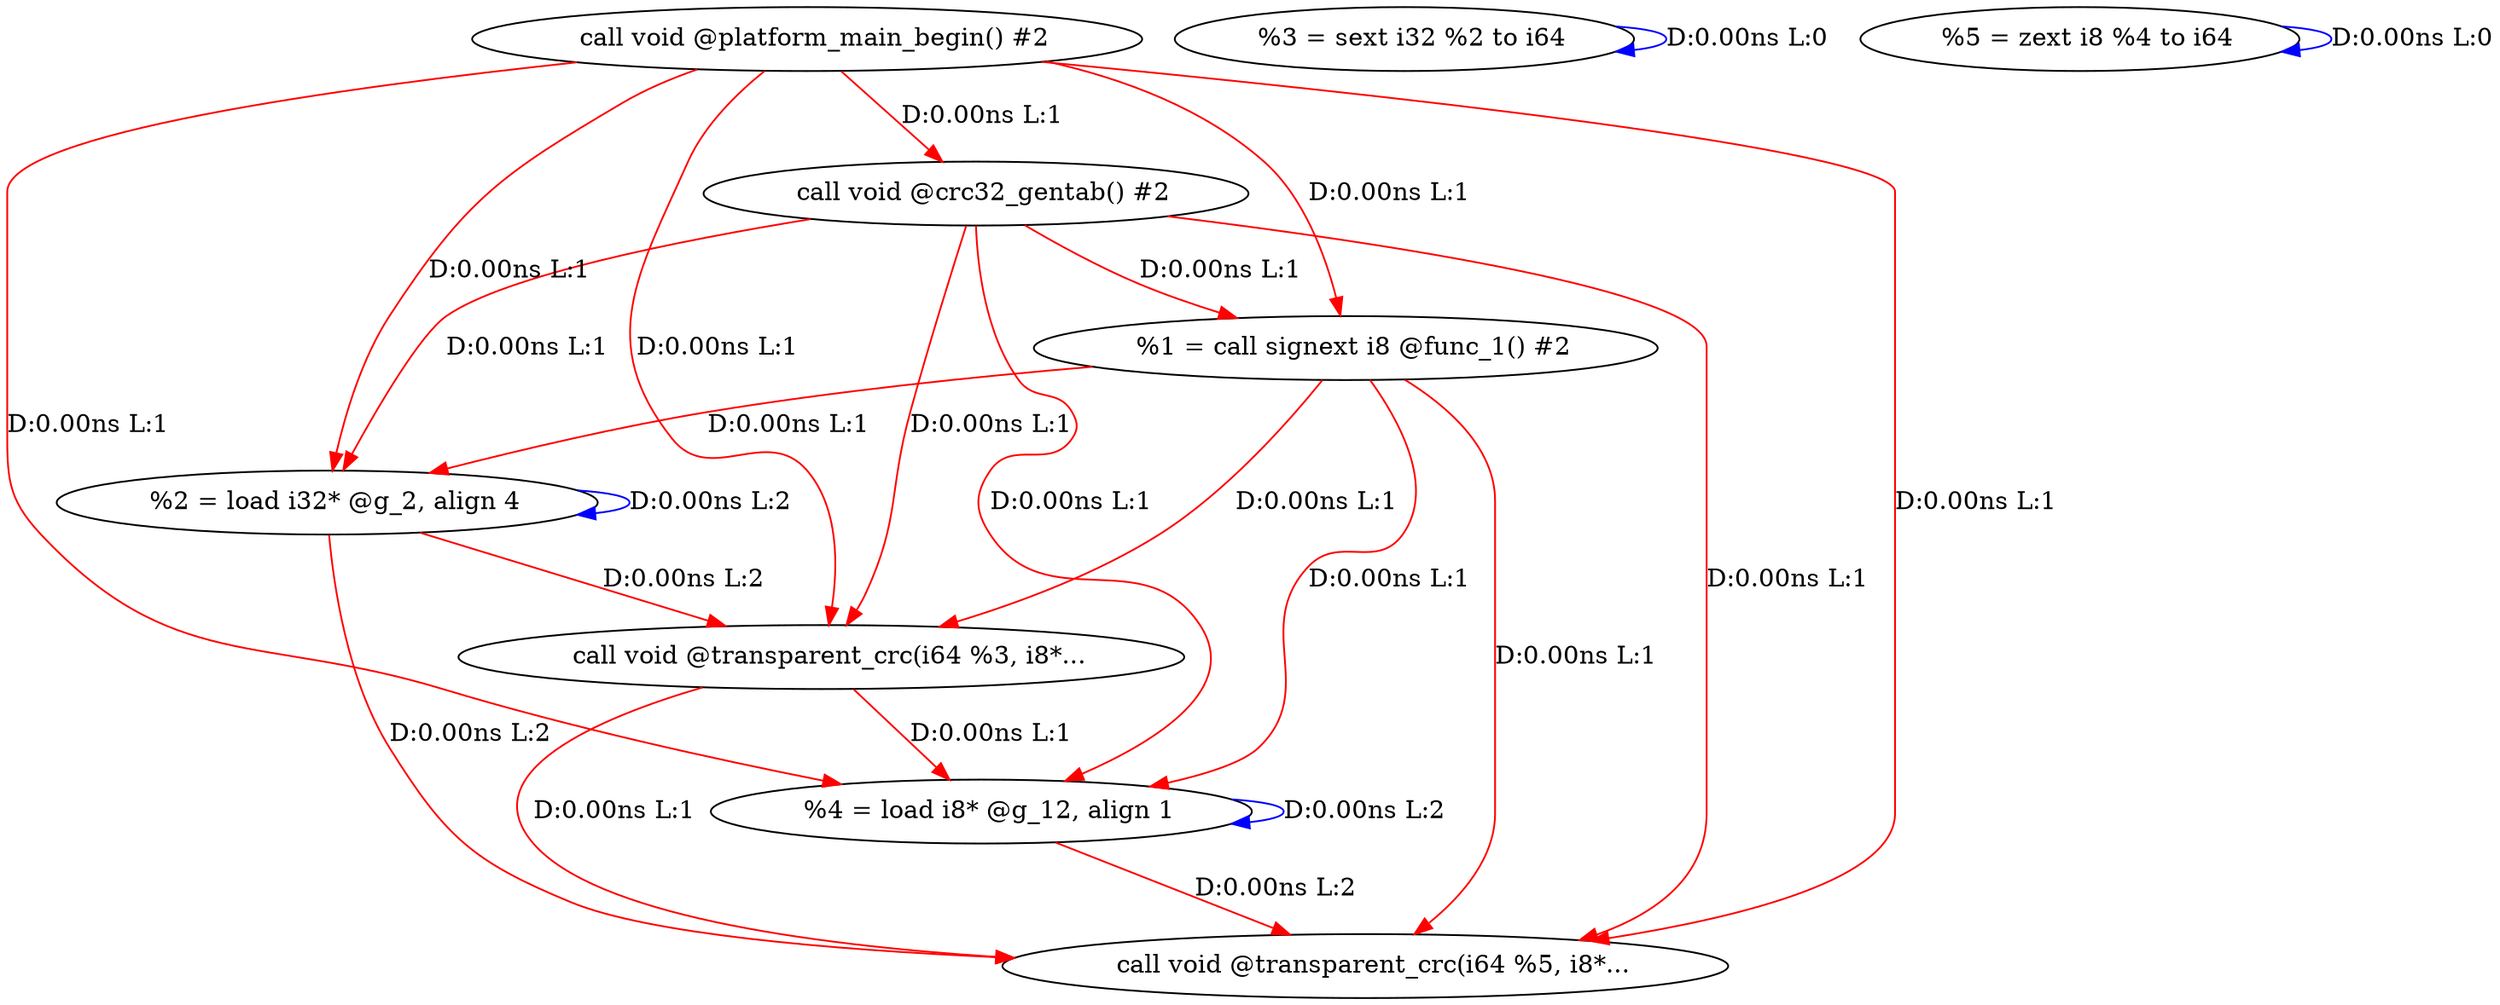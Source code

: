digraph {
Node0x40fefb0[label="  call void @crc32_gentab() #2"];
Node0x40feac0[label="  call void @platform_main_begin() #2"];
Node0x40feac0 -> Node0x40fefb0[label="D:0.00ns L:1",color=red];
Node0x40ff090[label="  %1 = call signext i8 @func_1() #2"];
Node0x40feac0 -> Node0x40ff090[label="D:0.00ns L:1",color=red];
Node0x40ff170[label="  %2 = load i32* @g_2, align 4"];
Node0x40feac0 -> Node0x40ff170[label="D:0.00ns L:1",color=red];
Node0x40ff330[label="  call void @transparent_crc(i64 %3, i8*..."];
Node0x40feac0 -> Node0x40ff330[label="D:0.00ns L:1",color=red];
Node0x40ff410[label="  %4 = load i8* @g_12, align 1"];
Node0x40feac0 -> Node0x40ff410[label="D:0.00ns L:1",color=red];
Node0x40ff5d0[label="  call void @transparent_crc(i64 %5, i8*..."];
Node0x40feac0 -> Node0x40ff5d0[label="D:0.00ns L:1",color=red];
Node0x40fefb0 -> Node0x40ff090[label="D:0.00ns L:1",color=red];
Node0x40fefb0 -> Node0x40ff170[label="D:0.00ns L:1",color=red];
Node0x40fefb0 -> Node0x40ff330[label="D:0.00ns L:1",color=red];
Node0x40fefb0 -> Node0x40ff410[label="D:0.00ns L:1",color=red];
Node0x40fefb0 -> Node0x40ff5d0[label="D:0.00ns L:1",color=red];
Node0x40ff090 -> Node0x40ff170[label="D:0.00ns L:1",color=red];
Node0x40ff090 -> Node0x40ff330[label="D:0.00ns L:1",color=red];
Node0x40ff090 -> Node0x40ff410[label="D:0.00ns L:1",color=red];
Node0x40ff090 -> Node0x40ff5d0[label="D:0.00ns L:1",color=red];
Node0x40ff170 -> Node0x40ff170[label="D:0.00ns L:2",color=blue];
Node0x40ff170 -> Node0x40ff330[label="D:0.00ns L:2",color=red];
Node0x40ff170 -> Node0x40ff5d0[label="D:0.00ns L:2",color=red];
Node0x40ff250[label="  %3 = sext i32 %2 to i64"];
Node0x40ff250 -> Node0x40ff250[label="D:0.00ns L:0",color=blue];
Node0x40ff330 -> Node0x40ff410[label="D:0.00ns L:1",color=red];
Node0x40ff330 -> Node0x40ff5d0[label="D:0.00ns L:1",color=red];
Node0x40ff410 -> Node0x40ff410[label="D:0.00ns L:2",color=blue];
Node0x40ff410 -> Node0x40ff5d0[label="D:0.00ns L:2",color=red];
Node0x40ff4f0[label="  %5 = zext i8 %4 to i64"];
Node0x40ff4f0 -> Node0x40ff4f0[label="D:0.00ns L:0",color=blue];
}
